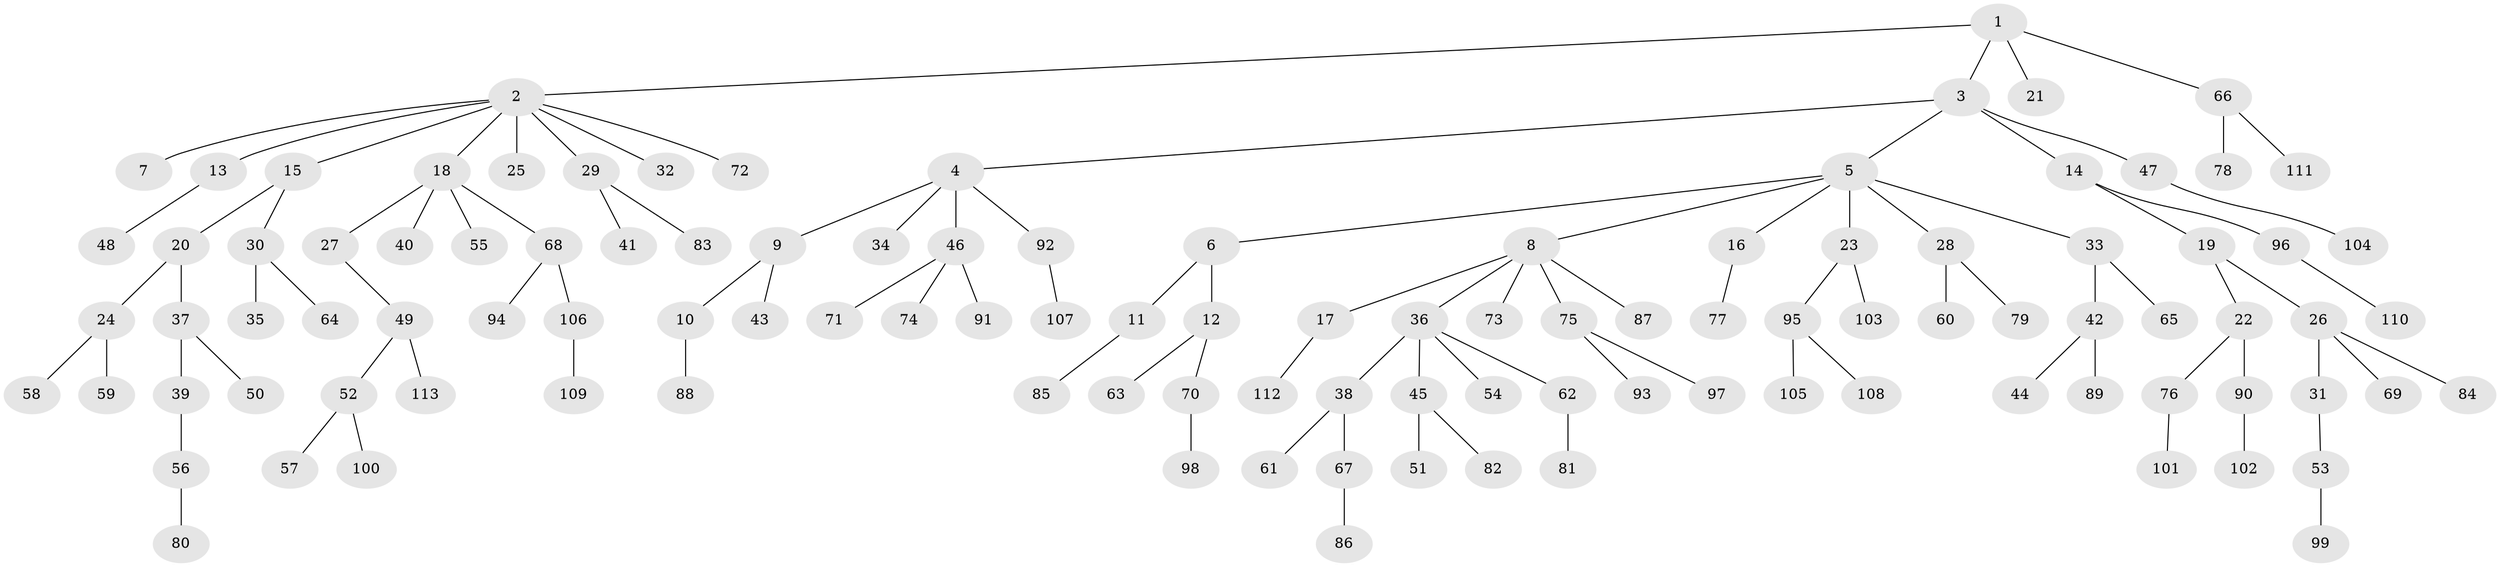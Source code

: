 // Generated by graph-tools (version 1.1) at 2025/26/03/09/25 03:26:26]
// undirected, 113 vertices, 112 edges
graph export_dot {
graph [start="1"]
  node [color=gray90,style=filled];
  1;
  2;
  3;
  4;
  5;
  6;
  7;
  8;
  9;
  10;
  11;
  12;
  13;
  14;
  15;
  16;
  17;
  18;
  19;
  20;
  21;
  22;
  23;
  24;
  25;
  26;
  27;
  28;
  29;
  30;
  31;
  32;
  33;
  34;
  35;
  36;
  37;
  38;
  39;
  40;
  41;
  42;
  43;
  44;
  45;
  46;
  47;
  48;
  49;
  50;
  51;
  52;
  53;
  54;
  55;
  56;
  57;
  58;
  59;
  60;
  61;
  62;
  63;
  64;
  65;
  66;
  67;
  68;
  69;
  70;
  71;
  72;
  73;
  74;
  75;
  76;
  77;
  78;
  79;
  80;
  81;
  82;
  83;
  84;
  85;
  86;
  87;
  88;
  89;
  90;
  91;
  92;
  93;
  94;
  95;
  96;
  97;
  98;
  99;
  100;
  101;
  102;
  103;
  104;
  105;
  106;
  107;
  108;
  109;
  110;
  111;
  112;
  113;
  1 -- 2;
  1 -- 3;
  1 -- 21;
  1 -- 66;
  2 -- 7;
  2 -- 13;
  2 -- 15;
  2 -- 18;
  2 -- 25;
  2 -- 29;
  2 -- 32;
  2 -- 72;
  3 -- 4;
  3 -- 5;
  3 -- 14;
  3 -- 47;
  4 -- 9;
  4 -- 34;
  4 -- 46;
  4 -- 92;
  5 -- 6;
  5 -- 8;
  5 -- 16;
  5 -- 23;
  5 -- 28;
  5 -- 33;
  6 -- 11;
  6 -- 12;
  8 -- 17;
  8 -- 36;
  8 -- 73;
  8 -- 75;
  8 -- 87;
  9 -- 10;
  9 -- 43;
  10 -- 88;
  11 -- 85;
  12 -- 63;
  12 -- 70;
  13 -- 48;
  14 -- 19;
  14 -- 96;
  15 -- 20;
  15 -- 30;
  16 -- 77;
  17 -- 112;
  18 -- 27;
  18 -- 40;
  18 -- 55;
  18 -- 68;
  19 -- 22;
  19 -- 26;
  20 -- 24;
  20 -- 37;
  22 -- 76;
  22 -- 90;
  23 -- 95;
  23 -- 103;
  24 -- 58;
  24 -- 59;
  26 -- 31;
  26 -- 69;
  26 -- 84;
  27 -- 49;
  28 -- 60;
  28 -- 79;
  29 -- 41;
  29 -- 83;
  30 -- 35;
  30 -- 64;
  31 -- 53;
  33 -- 42;
  33 -- 65;
  36 -- 38;
  36 -- 45;
  36 -- 54;
  36 -- 62;
  37 -- 39;
  37 -- 50;
  38 -- 61;
  38 -- 67;
  39 -- 56;
  42 -- 44;
  42 -- 89;
  45 -- 51;
  45 -- 82;
  46 -- 71;
  46 -- 74;
  46 -- 91;
  47 -- 104;
  49 -- 52;
  49 -- 113;
  52 -- 57;
  52 -- 100;
  53 -- 99;
  56 -- 80;
  62 -- 81;
  66 -- 78;
  66 -- 111;
  67 -- 86;
  68 -- 94;
  68 -- 106;
  70 -- 98;
  75 -- 93;
  75 -- 97;
  76 -- 101;
  90 -- 102;
  92 -- 107;
  95 -- 105;
  95 -- 108;
  96 -- 110;
  106 -- 109;
}
